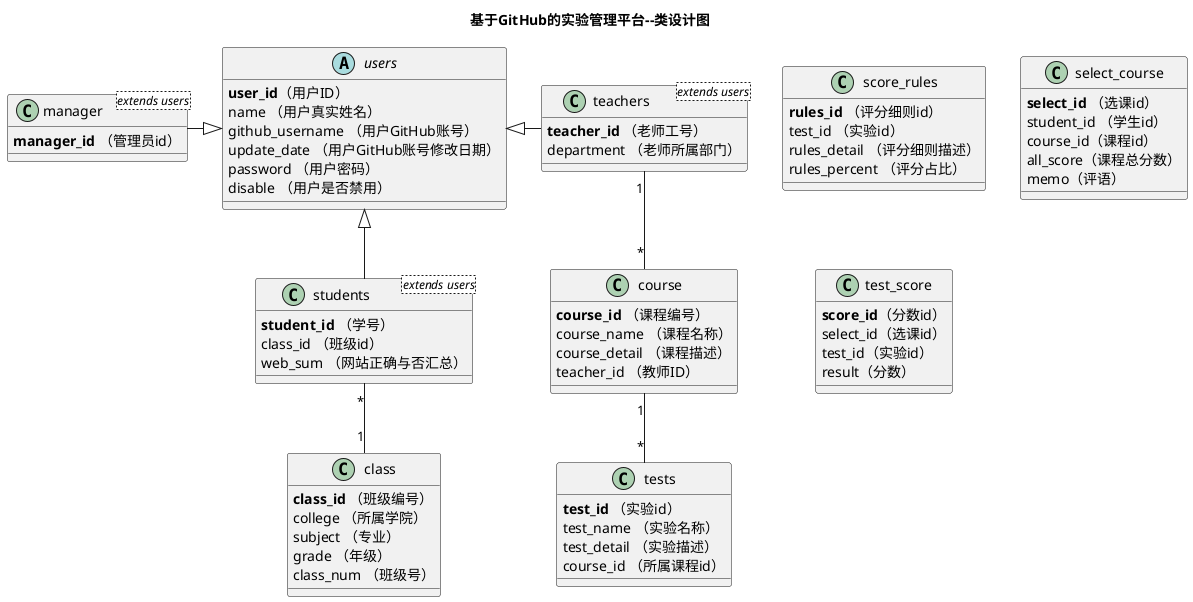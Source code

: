 @startuml
title 基于GitHub的实验管理平台--类设计图
abstract class users{
    <b>user_id</b>（用户ID）
    name （用户真实姓名）
    github_username （用户GitHub账号）
    update_date （用户GitHub账号修改日期）
    password （用户密码）
    disable （用户是否禁用）
 }

 class students<extends users>{
    <b>student_id</b> （学号）
    class_id （班级id）
    web_sum （网站正确与否汇总）
 }

 class teachers<extends users>{
     <b>teacher_id</b> （老师工号）
     department （老师所属部门）
 }

 class class{
    <b>class_id</b> （班级编号）
    college （所属学院）
    subject （专业）
    grade （年级）
    class_num （班级号）
 }

 class manager<extends users>{
    <b>manager_id</b> （管理员id）
 }

class course{
    <b>course_id</b> （课程编号）
    course_name （课程名称）
    course_detail （课程描述）
    teacher_id （教师ID）
}

class tests{
    <b>test_id</b> （实验id）
    test_name （实验名称）
    test_detail （实验描述）
    course_id （所属课程id）
}

class score_rules{
    <b>rules_id</b> （评分细则id）
    test_id （实验id）
    rules_detail （评分细则描述）
    rules_percent （评分占比）
}

class select_course{
    <b>select_id</b> （选课id）
    student_id （学生id）
    course_id（课程id）
    all_score（课程总分数）
    memo（评语）
}

class test_score{
    <b>score_id</b>（分数id）
    select_id（选课id）
    test_id（实验id）
    result（分数）
}
users <|-down- students
users <|-right- teachers
users <|-left- manager
students "*"--"1"class
teachers "1"--"*" course
course "1" --"*"tests


@enduml